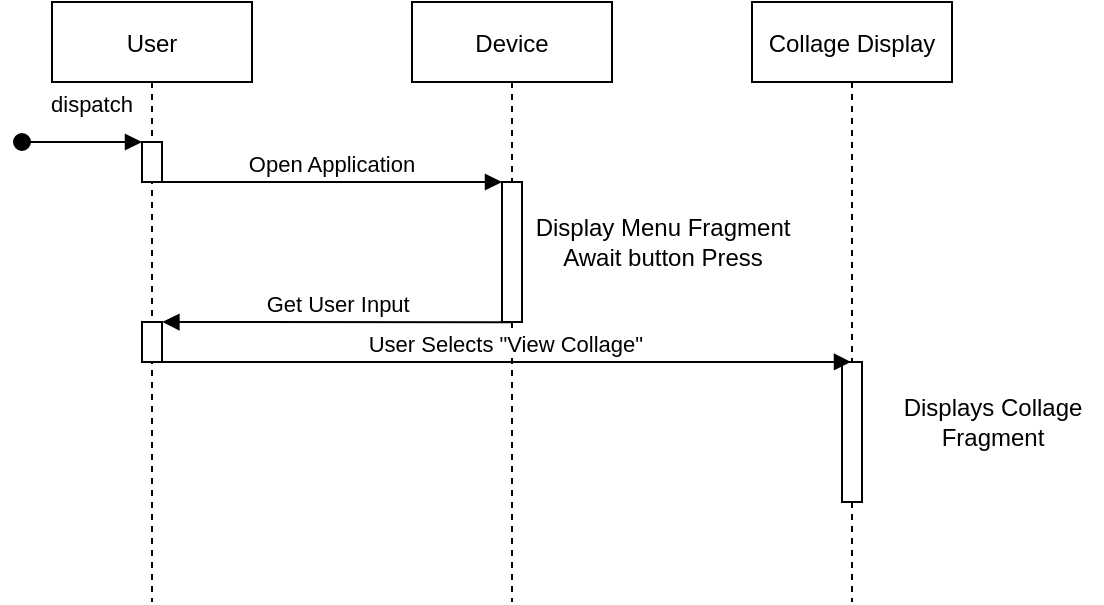 <mxfile version="20.8.10" type="device"><diagram id="kgpKYQtTHZ0yAKxKKP6v" name="Page-1"><mxGraphModel dx="662" dy="433" grid="1" gridSize="10" guides="1" tooltips="1" connect="1" arrows="1" fold="1" page="1" pageScale="1" pageWidth="850" pageHeight="1100" math="0" shadow="0"><root><mxCell id="0"/><mxCell id="1" parent="0"/><mxCell id="3nuBFxr9cyL0pnOWT2aG-1" value="User" style="shape=umlLifeline;perimeter=lifelinePerimeter;container=1;collapsible=0;recursiveResize=0;rounded=0;shadow=0;strokeWidth=1;" parent="1" vertex="1"><mxGeometry x="120" y="80" width="100" height="300" as="geometry"/></mxCell><mxCell id="3nuBFxr9cyL0pnOWT2aG-2" value="" style="points=[];perimeter=orthogonalPerimeter;rounded=0;shadow=0;strokeWidth=1;" parent="3nuBFxr9cyL0pnOWT2aG-1" vertex="1"><mxGeometry x="45" y="70" width="10" height="20" as="geometry"/></mxCell><mxCell id="3nuBFxr9cyL0pnOWT2aG-3" value="dispatch" style="verticalAlign=bottom;startArrow=oval;endArrow=block;startSize=8;shadow=0;strokeWidth=1;" parent="3nuBFxr9cyL0pnOWT2aG-1" target="3nuBFxr9cyL0pnOWT2aG-2" edge="1"><mxGeometry x="0.167" y="10" relative="1" as="geometry"><mxPoint x="-15" y="70" as="sourcePoint"/><mxPoint as="offset"/></mxGeometry></mxCell><mxCell id="4TJUbA1naCP56zHppkPi-6" value="" style="points=[];perimeter=orthogonalPerimeter;rounded=0;shadow=0;strokeWidth=1;" vertex="1" parent="3nuBFxr9cyL0pnOWT2aG-1"><mxGeometry x="45" y="160" width="10" height="20" as="geometry"/></mxCell><mxCell id="3nuBFxr9cyL0pnOWT2aG-5" value="Device" style="shape=umlLifeline;perimeter=lifelinePerimeter;container=1;collapsible=0;recursiveResize=0;rounded=0;shadow=0;strokeWidth=1;" parent="1" vertex="1"><mxGeometry x="300" y="80" width="100" height="300" as="geometry"/></mxCell><mxCell id="3nuBFxr9cyL0pnOWT2aG-6" value="" style="points=[];perimeter=orthogonalPerimeter;rounded=0;shadow=0;strokeWidth=1;" parent="3nuBFxr9cyL0pnOWT2aG-5" vertex="1"><mxGeometry x="45" y="90" width="10" height="70" as="geometry"/></mxCell><mxCell id="3nuBFxr9cyL0pnOWT2aG-8" value="Open Application" style="verticalAlign=bottom;endArrow=block;entryX=0;entryY=0;shadow=0;strokeWidth=1;" parent="1" source="3nuBFxr9cyL0pnOWT2aG-2" target="3nuBFxr9cyL0pnOWT2aG-6" edge="1"><mxGeometry relative="1" as="geometry"><mxPoint x="275" y="160" as="sourcePoint"/></mxGeometry></mxCell><mxCell id="4TJUbA1naCP56zHppkPi-2" value="Display Menu Fragment&lt;br&gt;Await button Press" style="text;html=1;align=center;verticalAlign=middle;resizable=0;points=[];autosize=1;strokeColor=none;fillColor=none;" vertex="1" parent="1"><mxGeometry x="350" y="180" width="150" height="40" as="geometry"/></mxCell><mxCell id="4TJUbA1naCP56zHppkPi-4" value="Get User Input" style="verticalAlign=bottom;endArrow=block;shadow=0;strokeWidth=1;exitX=0.56;exitY=1.002;exitDx=0;exitDy=0;exitPerimeter=0;entryX=1.022;entryY=0;entryDx=0;entryDy=0;entryPerimeter=0;" edge="1" parent="1" source="3nuBFxr9cyL0pnOWT2aG-6" target="4TJUbA1naCP56zHppkPi-6"><mxGeometry relative="1" as="geometry"><mxPoint x="240" y="260" as="sourcePoint"/><mxPoint x="180" y="240" as="targetPoint"/></mxGeometry></mxCell><mxCell id="4TJUbA1naCP56zHppkPi-7" value="Collage Display" style="shape=umlLifeline;perimeter=lifelinePerimeter;container=1;collapsible=0;recursiveResize=0;rounded=0;shadow=0;strokeWidth=1;" vertex="1" parent="1"><mxGeometry x="470" y="80" width="100" height="300" as="geometry"/></mxCell><mxCell id="4TJUbA1naCP56zHppkPi-8" value="" style="points=[];perimeter=orthogonalPerimeter;rounded=0;shadow=0;strokeWidth=1;" vertex="1" parent="4TJUbA1naCP56zHppkPi-7"><mxGeometry x="45" y="180" width="10" height="70" as="geometry"/></mxCell><mxCell id="4TJUbA1naCP56zHppkPi-9" value="User Selects &quot;View Collage&quot;" style="verticalAlign=bottom;endArrow=block;shadow=0;strokeWidth=1;exitX=0.946;exitY=0.998;exitDx=0;exitDy=0;exitPerimeter=0;" edge="1" parent="1" source="4TJUbA1naCP56zHppkPi-6" target="4TJUbA1naCP56zHppkPi-7"><mxGeometry relative="1" as="geometry"><mxPoint x="180" y="260" as="sourcePoint"/><mxPoint x="180.0" y="260" as="targetPoint"/></mxGeometry></mxCell><mxCell id="4TJUbA1naCP56zHppkPi-10" value="Displays Collage &lt;br&gt;Fragment" style="text;html=1;align=center;verticalAlign=middle;resizable=0;points=[];autosize=1;strokeColor=none;fillColor=none;" vertex="1" parent="1"><mxGeometry x="535" y="270" width="110" height="40" as="geometry"/></mxCell></root></mxGraphModel></diagram></mxfile>